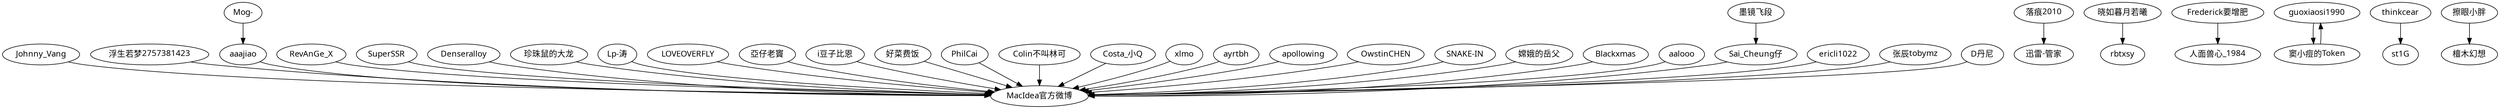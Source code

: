 strict digraph {
node [fontname="FangSong"]
"Johnny_Vang" -> "MacIdea官方微博" [weibo_id=3535578500848922];
"浮生若梦2757381423" -> "MacIdea官方微博" [weibo_id=3535679109926974];
"aaajiao" -> "MacIdea官方微博" [weibo_id=3535578048350677];
"RevAnGe_X" -> "MacIdea官方微博" [weibo_id=3535583059719837];
"SuperSSR" -> "MacIdea官方微博" [weibo_id=3535676324457369];
"落痕2010" -> "迅雷-管家" [weibo_id=3535585270718115];
"Denseralloy" -> "MacIdea官方微博" [weibo_id=3535628258436229];
"珍珠鼠的大龙" -> "MacIdea官方微博" [weibo_id=3535584213365389];
"Lp-涛" -> "MacIdea官方微博" [weibo_id=3535584997454837];
"LOVEOVERFLY" -> "MacIdea官方微博" [weibo_id=3535579159889053];
"亞仔老竇" -> "MacIdea官方微博" [weibo_id=3535810928187351];
"i豆子比恩" -> "MacIdea官方微博" [weibo_id=3535588932400791];
"好菜费饭" -> "MacIdea官方微博" [weibo_id=3535586213947772];
"晓如暮月若曦" -> "rbtxsy" [weibo_id=3535580887415538];
"PhilCai" -> "MacIdea官方微博" [weibo_id=3535578596995774];
"Colin不叫林可" -> "MacIdea官方微博" [weibo_id=3535578571826904];
"Frederick要增肥" -> "人面兽心_1984" [weibo_id=3535583978455791];
"Costa_小Q" -> "MacIdea官方微博" [weibo_id=3535617092902334];
"xlmo" -> "MacIdea官方微博" [weibo_id=3535578244968072];
"ayrtbh" -> "MacIdea官方微博" [weibo_id=3535581160163721];
"Mog-" -> "aaajiao" [weibo_id=3535580463408091];
"apollowing" -> "MacIdea官方微博" [weibo_id=3535595706212388];
"OwstinCHEN" -> "MacIdea官方微博" [weibo_id=3535629759551737];
"guoxiaosi1990" -> "窦小痘的Token" [weibo_id=3535851206450755];
"SNAKE-IN" -> "MacIdea官方微博" [weibo_id=3535611547807466];
"嫦娥的岳父" -> "MacIdea官方微博" [weibo_id=3535581727032407];
"窦小痘的Token" -> "guoxiaosi1990" [weibo_id=3535785087181113];
"Blackxmas" -> "MacIdea官方微博" [weibo_id=3535581462101367];
"aalooo" -> "MacIdea官方微博" [weibo_id=3535579168090646];
"墨镜飞段" -> "Sai_Cheung仔" [weibo_id=3535624055111683];
"ericli1022" -> "MacIdea官方微博" [weibo_id=3535615230922636];
"张辰tobymz" -> "MacIdea官方微博" [weibo_id=3535578404369362];
"thinkcear" -> "st1G" [weibo_id=3535581470155784];
"D丹尼" -> "MacIdea官方微博" [weibo_id=3535592577072254];
"Sai_Cheung仔" -> "MacIdea官方微博" [weibo_id=3535578601698387];
"擦眼小胖" -> "檀木幻想" [weibo_id=3535585941285871]
}